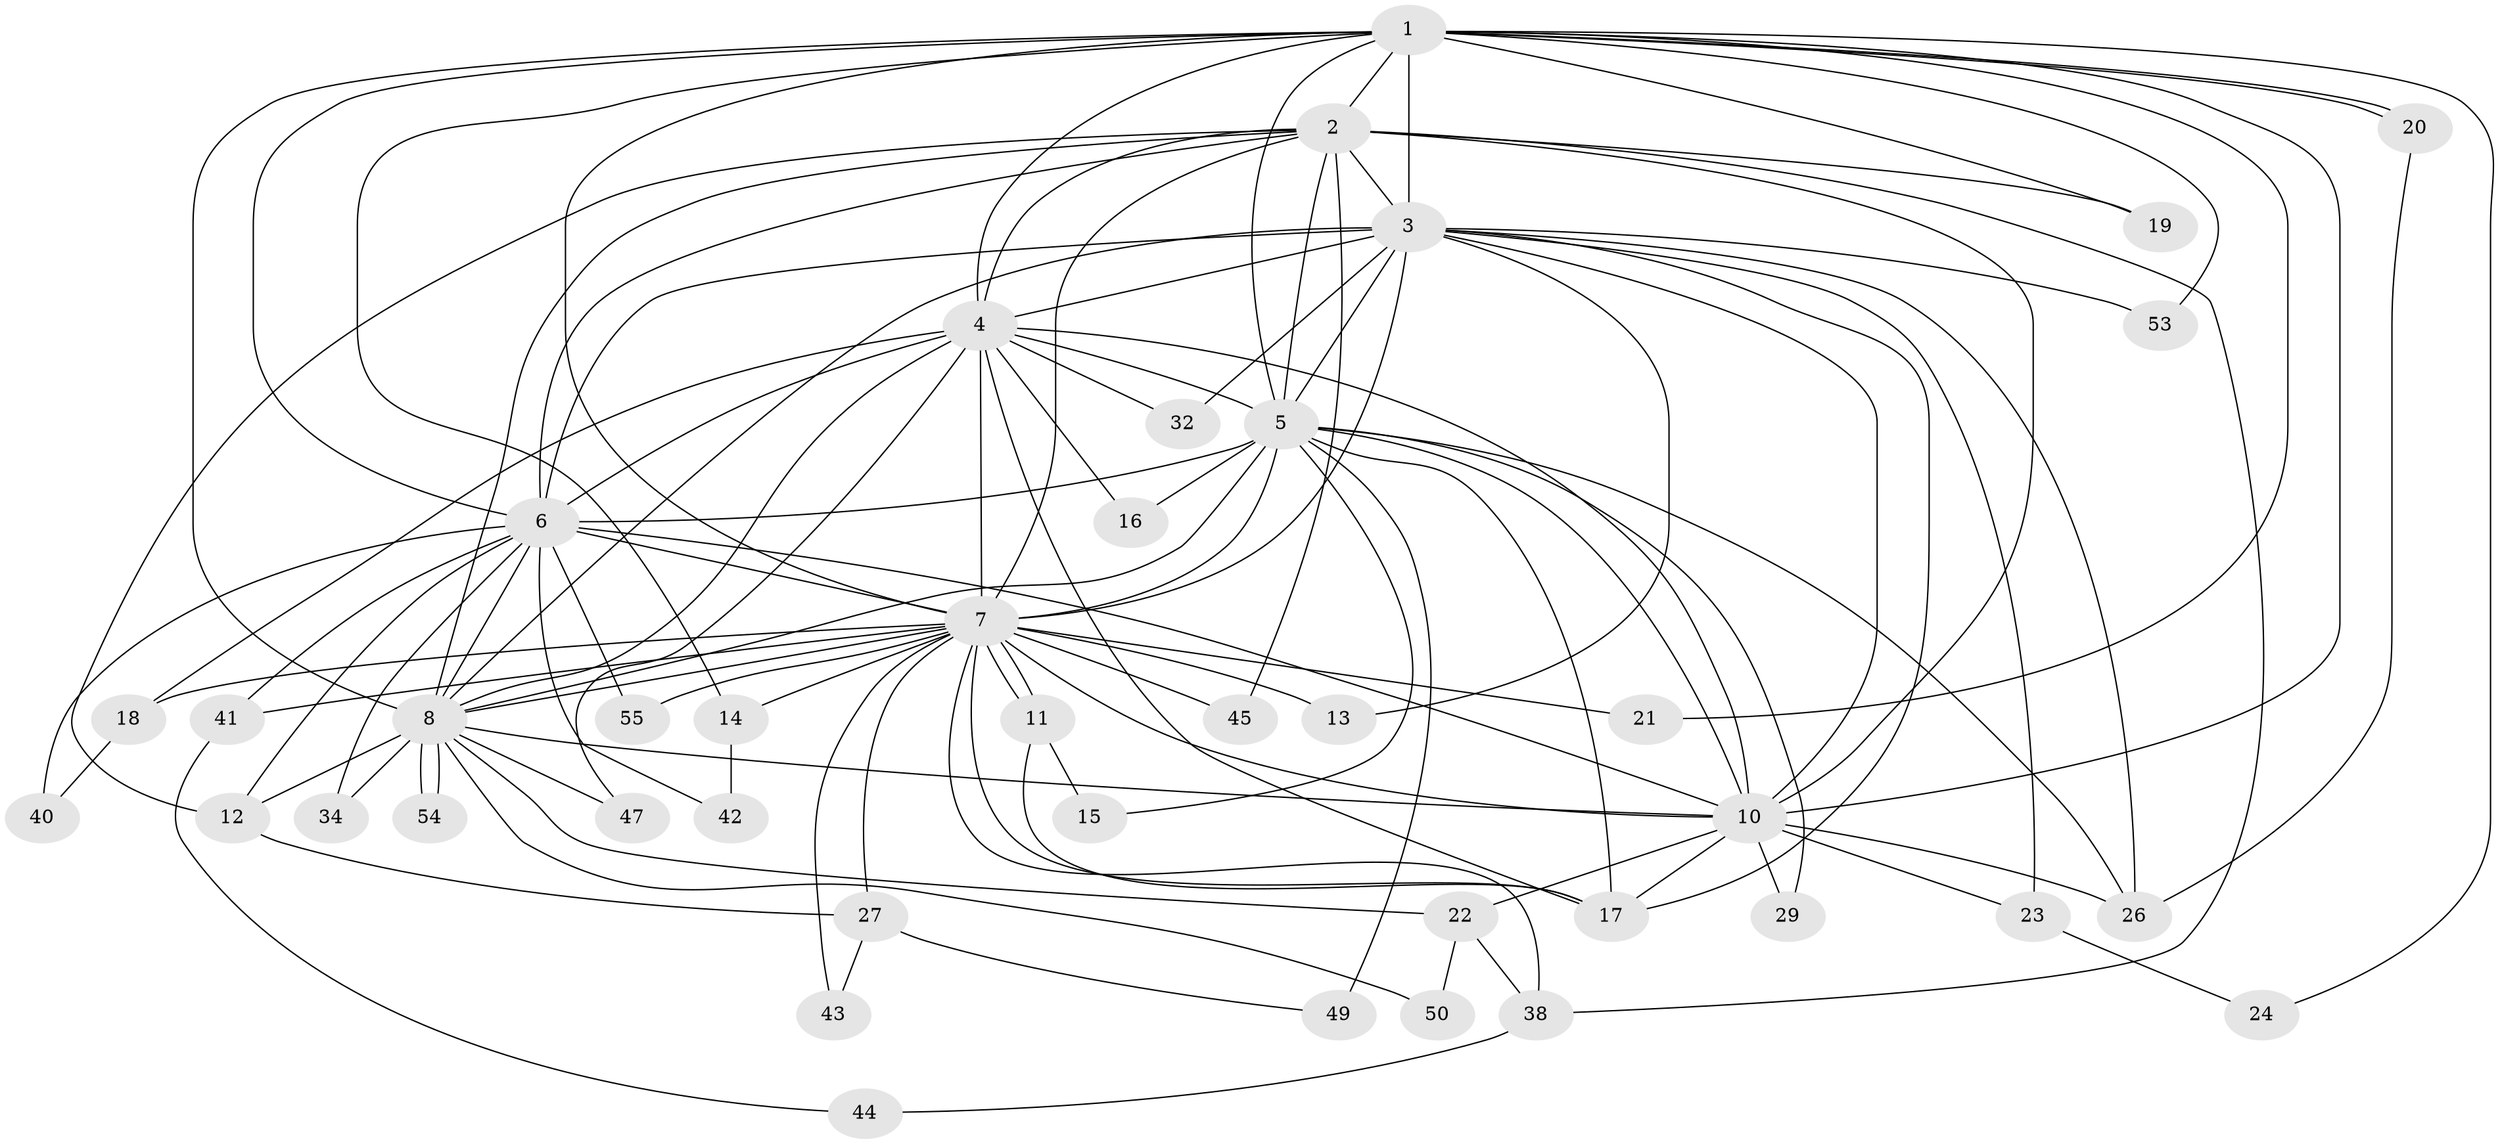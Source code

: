 // original degree distribution, {16: 0.0847457627118644, 13: 0.01694915254237288, 15: 0.03389830508474576, 24: 0.01694915254237288, 11: 0.01694915254237288, 4: 0.13559322033898305, 2: 0.4915254237288136, 3: 0.1864406779661017, 5: 0.01694915254237288}
// Generated by graph-tools (version 1.1) at 2025/17/03/04/25 18:17:35]
// undirected, 41 vertices, 108 edges
graph export_dot {
graph [start="1"]
  node [color=gray90,style=filled];
  1;
  2 [super="+59+36"];
  3 [super="+25+9+28"];
  4;
  5 [super="+30+46"];
  6 [super="+39"];
  7;
  8;
  10;
  11;
  12;
  13;
  14;
  15;
  16;
  17 [super="+56+33"];
  18;
  19;
  20;
  21;
  22;
  23;
  24;
  26 [super="+35+48"];
  27;
  29;
  32;
  34;
  38 [super="+58"];
  40;
  41;
  42;
  43;
  44;
  45;
  47;
  49 [super="+52"];
  50;
  53;
  54;
  55;
  1 -- 2;
  1 -- 3 [weight=2];
  1 -- 4;
  1 -- 5;
  1 -- 6;
  1 -- 7;
  1 -- 8;
  1 -- 10;
  1 -- 14;
  1 -- 19;
  1 -- 20;
  1 -- 20;
  1 -- 21;
  1 -- 24;
  1 -- 53;
  2 -- 3 [weight=3];
  2 -- 4;
  2 -- 5;
  2 -- 6;
  2 -- 7;
  2 -- 8;
  2 -- 10;
  2 -- 19;
  2 -- 45;
  2 -- 12;
  2 -- 38;
  3 -- 4 [weight=2];
  3 -- 5 [weight=4];
  3 -- 6 [weight=3];
  3 -- 7 [weight=3];
  3 -- 8 [weight=2];
  3 -- 10 [weight=3];
  3 -- 13;
  3 -- 26;
  3 -- 53;
  3 -- 23;
  3 -- 32;
  3 -- 17;
  4 -- 5;
  4 -- 6 [weight=2];
  4 -- 7;
  4 -- 8;
  4 -- 10;
  4 -- 16;
  4 -- 17;
  4 -- 18;
  4 -- 32;
  4 -- 47;
  5 -- 6;
  5 -- 7 [weight=2];
  5 -- 8;
  5 -- 10;
  5 -- 15;
  5 -- 16;
  5 -- 26;
  5 -- 29;
  5 -- 49 [weight=2];
  5 -- 17;
  6 -- 7;
  6 -- 8;
  6 -- 10;
  6 -- 12;
  6 -- 34;
  6 -- 40;
  6 -- 42;
  6 -- 55;
  6 -- 41;
  7 -- 8;
  7 -- 10;
  7 -- 11;
  7 -- 11;
  7 -- 13;
  7 -- 14;
  7 -- 18;
  7 -- 21;
  7 -- 27;
  7 -- 38;
  7 -- 41;
  7 -- 43;
  7 -- 45;
  7 -- 55;
  7 -- 17;
  8 -- 10;
  8 -- 12;
  8 -- 22;
  8 -- 34;
  8 -- 47;
  8 -- 50;
  8 -- 54;
  8 -- 54;
  10 -- 17;
  10 -- 22;
  10 -- 23;
  10 -- 26;
  10 -- 29;
  11 -- 15;
  11 -- 17;
  12 -- 27;
  14 -- 42;
  18 -- 40;
  20 -- 26;
  22 -- 38;
  22 -- 50;
  23 -- 24;
  27 -- 43;
  27 -- 49;
  38 -- 44;
  41 -- 44;
}
